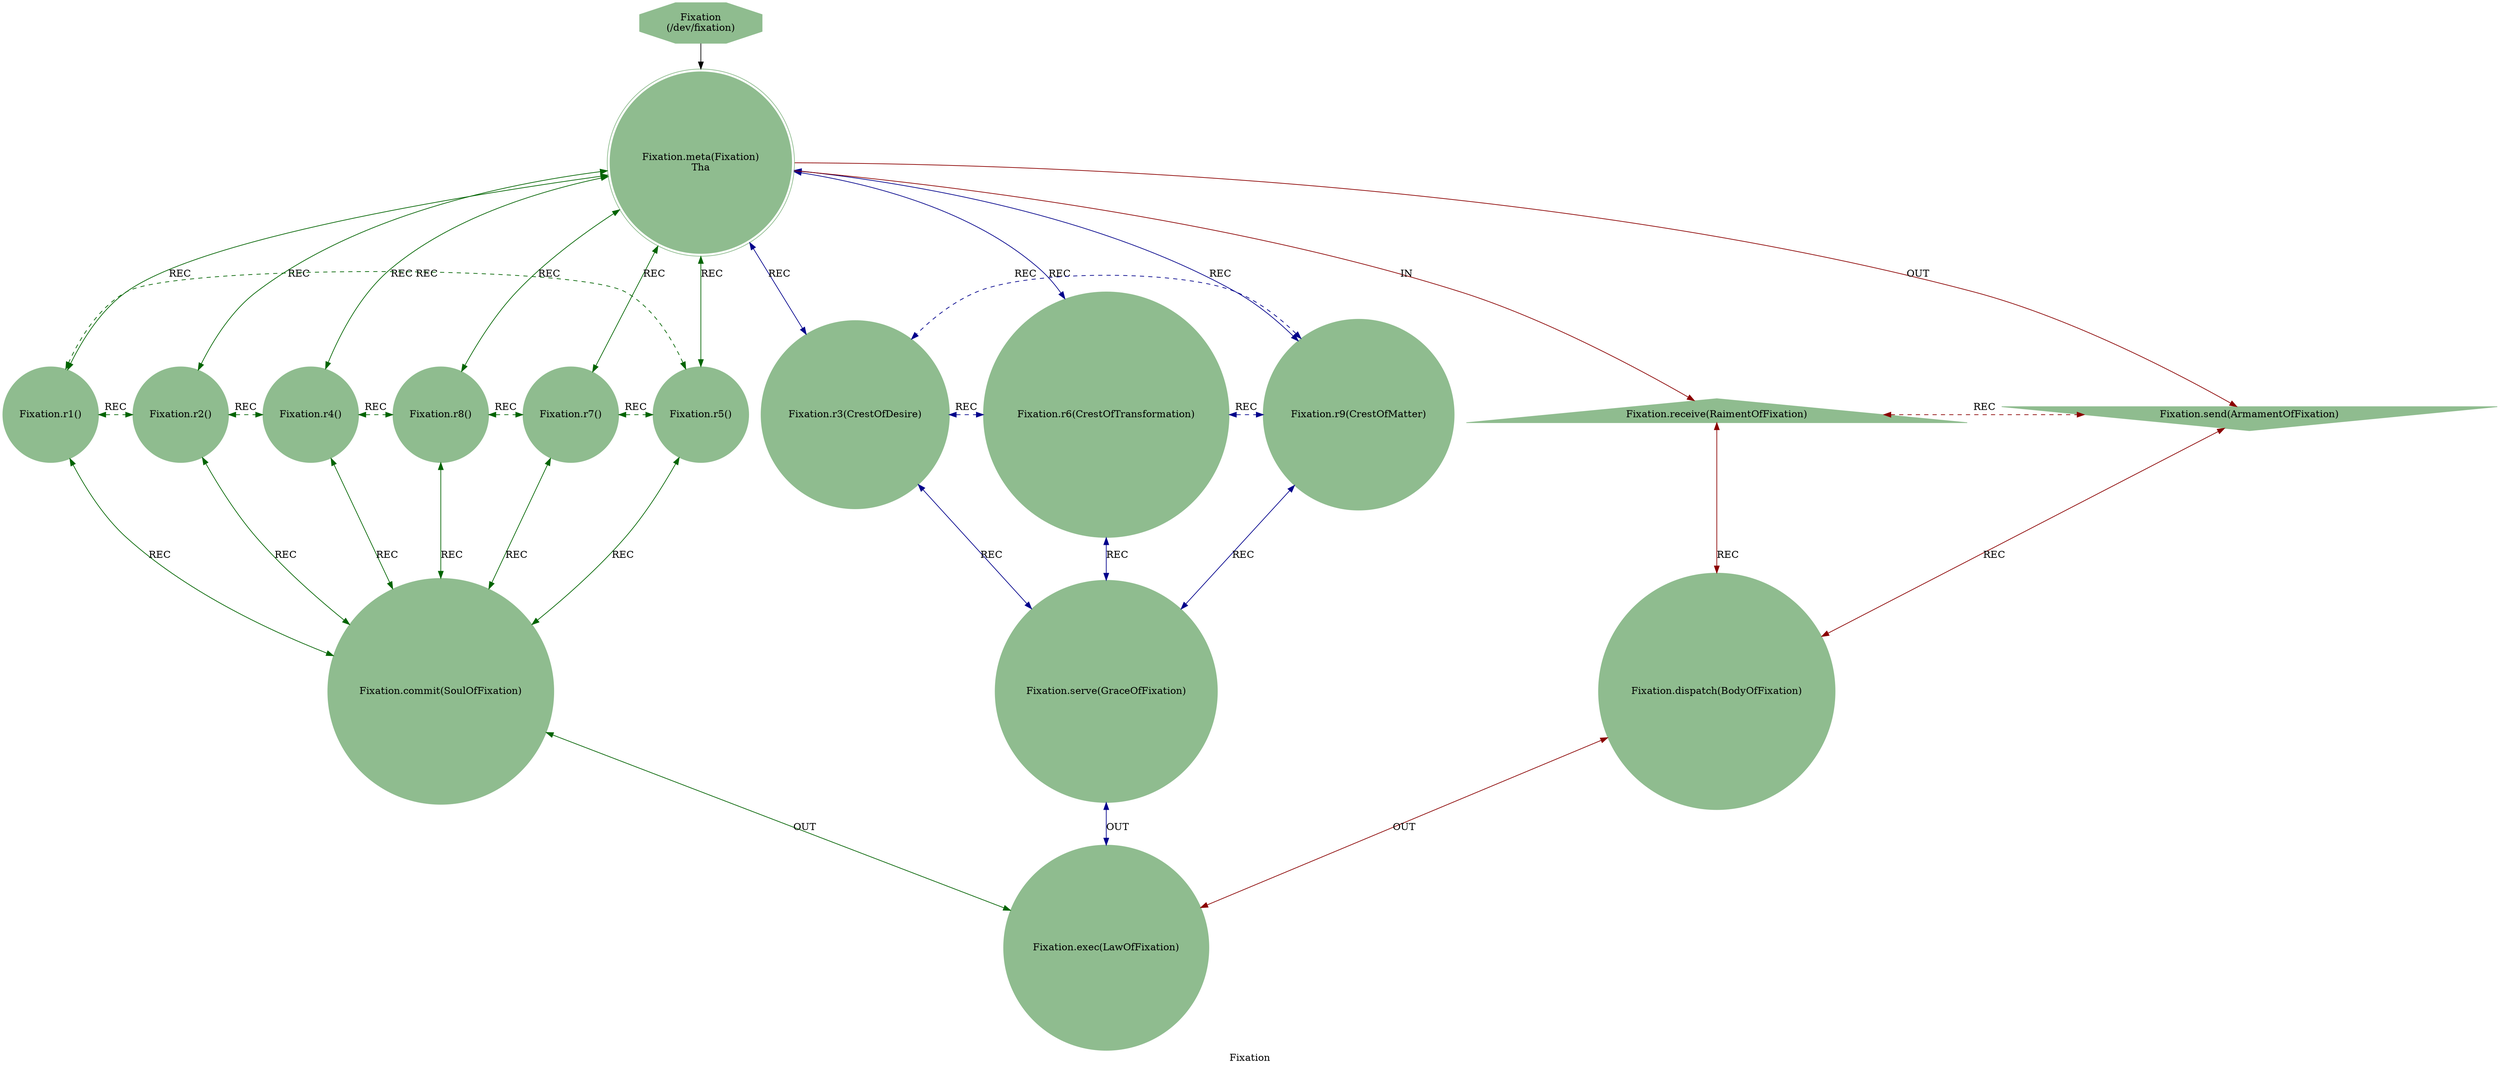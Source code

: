 strict digraph FixationEngine {
    label = "Fixation";
    style = filled;
    color = blue;
    comment = "";
    node [shape = polygon; sides = 8; style = filled; color = darkseagreen;];
    
    spark_4_mythos_t [label = "Fixation\n(/dev/fixation)";];
    
    // r0::meta();r1,r2,r4,r8,r7,r5;r3,r6,r;ra::receive(),rb::send(),rc::dispatch(),rd::commit(),re::serve(),rf::exec()
    spark_0_fixation_t [label = "Fixation.meta(Fixation)\nTha";comment = "";shape = doublecircle;];
    spark_1_fixation_t [label = "Fixation.r1()\n";comment = "";shape = circle;];
    spark_2_fixation_t [label = "Fixation.r2()\n";comment = "";shape = circle;];
    spark_4_fixation_t [label = "Fixation.r4()\n";comment = "";shape = circle;];
    spark_8_fixation_t [label = "Fixation.r8()\n";comment = "";shape = circle;];
    spark_7_fixation_t [label = "Fixation.r7()\n";comment = "";shape = circle;];
    spark_5_fixation_t [label = "Fixation.r5()\n";comment = "";shape = circle;];
    spark_3_fixation_t [label = "Fixation.r3(CrestOfDesire)";comment = "";shape = circle;];
    spark_6_fixation_t [label = "Fixation.r6(CrestOfTransformation)";comment = "";shape = circle;];
    spark_9_fixation_t [label = "Fixation.r9(CrestOfMatter)";comment = "";shape = circle;];
    spark_a_fixation_t [label = "Fixation.receive(RaimentOfFixation)";comment = "";shape = triangle;];
    spark_b_fixation_t [label = "Fixation.send(ArmamentOfFixation)";comment = "";shape = invtriangle;];
    spark_c_fixation_t [label = "Fixation.dispatch(BodyOfFixation)";comment = "";shape = circle;];
    spark_d_fixation_t [label = "Fixation.commit(SoulOfFixation)";comment = "";shape = circle;];
    spark_e_fixation_t [label = "Fixation.serve(GraceOfFixation)";comment = "";shape = circle;];
    spark_f_fixation_t [label = "Fixation.exec(LawOfFixation)";comment = "";shape = circle;];
    
    // IN = Input
    // OUT = Output
    // REC = Recursion
    spark_4_mythos_t -> spark_0_fixation_t;
    spark_0_fixation_t -> spark_a_fixation_t [label = "IN"; color = darkred; comment = "";];
    spark_0_fixation_t -> spark_b_fixation_t [label = "OUT"; color = darkred; comment = "";];
    spark_0_fixation_t -> {spark_3_fixation_t spark_6_fixation_t spark_9_fixation_t} [label = "REC"; color = darkblue; comment = ""; dir = both;];
    spark_0_fixation_t -> {spark_1_fixation_t spark_2_fixation_t spark_4_fixation_t spark_8_fixation_t spark_7_fixation_t spark_5_fixation_t} [label = "REC"; color = darkgreen; comment = ""; dir = both;];
    
    {spark_a_fixation_t spark_b_fixation_t} -> spark_c_fixation_t [label = "REC"; color = darkred; comment = ""; dir = both;];
    {spark_1_fixation_t spark_2_fixation_t spark_4_fixation_t spark_8_fixation_t spark_7_fixation_t spark_5_fixation_t} -> spark_d_fixation_t [label = "REC"; color = darkgreen; comment = ""; dir = both;];
    {spark_3_fixation_t spark_6_fixation_t spark_9_fixation_t} -> spark_e_fixation_t [label = "REC"; color = darkblue; comment = ""; dir = both;];
    
    spark_1_fixation_t -> spark_2_fixation_t -> spark_4_fixation_t -> spark_8_fixation_t -> spark_7_fixation_t -> spark_5_fixation_t -> spark_1_fixation_t [label = "REC"; color = darkgreen; comment = ""; style = dashed; constraint = false; dir = both;];
    spark_3_fixation_t -> spark_6_fixation_t -> spark_9_fixation_t -> spark_3_fixation_t [label = "REC"; color = darkblue; comment = ""; style = dashed; constraint = false; dir = both;];
    spark_a_fixation_t -> spark_b_fixation_t [label = "REC"; color = darkred; comment = ""; constraint = false; style = dashed; dir = both;];
    
    spark_c_fixation_t -> spark_f_fixation_t [label = "OUT"; color = darkred; comment = ""; dir = both;];
    spark_d_fixation_t -> spark_f_fixation_t [label = "OUT"; color = darkgreen; comment = ""; dir = both;];
    spark_e_fixation_t -> spark_f_fixation_t [label = "OUT"; color = darkblue; comment = ""; dir = both;];
}